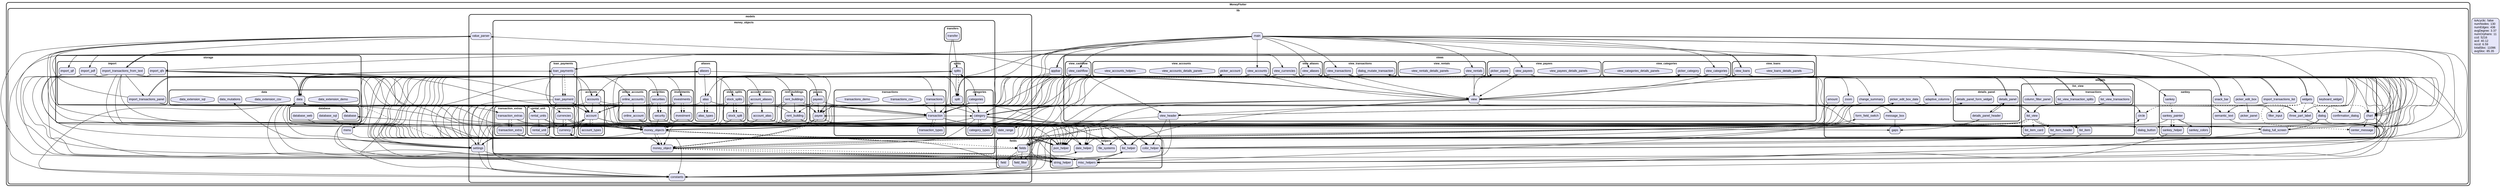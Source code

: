 digraph "" {
  graph [style=rounded fontname="Arial Black" fontsize=13 penwidth=2.6];
  node [shape=rect style="filled,rounded" fontname=Arial fontsize=15 fillcolor=Lavender penwidth=1.3];
  edge [penwidth=1.3];
  "/lib/menu.dart" [label="menu"];
  "/lib/models/date_range.dart" [label="date_range"];
  "/lib/models/money_objects/securities/securities.dart" [label="securities"];
  "/lib/models/money_objects/securities/security.dart" [label="security"];
  "/lib/models/money_objects/currencies/currencies.dart" [label="currencies"];
  "/lib/models/money_objects/currencies/currency.dart" [label="currency"];
  "/lib/models/money_objects/online_accounts/online_accounts.dart" [label="online_accounts"];
  "/lib/models/money_objects/online_accounts/online_account.dart" [label="online_account"];
  "/lib/models/money_objects/payees/payees.dart" [label="payees"];
  "/lib/models/money_objects/payees/payee.dart" [label="payee"];
  "/lib/models/money_objects/transaction_extras/transaction_extras.dart" [label="transaction_extras"];
  "/lib/models/money_objects/transaction_extras/transaction_extra.dart" [label="transaction_extra"];
  "/lib/models/money_objects/stock_splits/stock_split.dart" [label="stock_split"];
  "/lib/models/money_objects/stock_splits/stock_splits.dart" [label="stock_splits"];
  "/lib/models/money_objects/account_aliases/account_alias.dart" [label="account_alias"];
  "/lib/models/money_objects/account_aliases/account_aliases.dart" [label="account_aliases"];
  "/lib/models/money_objects/rent_buildings/rent_building.dart" [label="rent_building"];
  "/lib/models/money_objects/rent_buildings/rent_buildings.dart" [label="rent_buildings"];
  "/lib/models/money_objects/transfers/transfer.dart" [label="transfer"];
  "/lib/models/money_objects/loan_payments/loan_payment.dart" [label="loan_payment"];
  "/lib/models/money_objects/loan_payments/loan_payments.dart" [label="loan_payments"];
  "/lib/models/money_objects/money_objects.dart" [label="money_objects"];
  "/lib/models/money_objects/transactions/transactions.dart" [label="transactions"];
  "/lib/models/money_objects/transactions/transactions_csv.dart" [label="transactions_csv" shape=octagon];
  "/lib/models/money_objects/transactions/transactions_demo.dart" [label="transactions_demo" shape=octagon];
  "/lib/models/money_objects/transactions/transaction_types.dart" [label="transaction_types"];
  "/lib/models/money_objects/transactions/transaction.dart" [label="transaction"];
  "/lib/models/money_objects/accounts/accounts.dart" [label="accounts"];
  "/lib/models/money_objects/accounts/account.dart" [label="account"];
  "/lib/models/money_objects/accounts/account_types.dart" [label="account_types"];
  "/lib/models/money_objects/aliases/alias.dart" [label="alias"];
  "/lib/models/money_objects/aliases/alias_types.dart" [label="alias_types"];
  "/lib/models/money_objects/aliases/aliases.dart" [label="aliases"];
  "/lib/models/money_objects/categories/category.dart" [label="category"];
  "/lib/models/money_objects/categories/category_types.dart" [label="category_types"];
  "/lib/models/money_objects/categories/categories.dart" [label="categories"];
  "/lib/models/money_objects/money_object.dart" [label="money_object"];
  "/lib/models/money_objects/rental_unit/rental_units.dart" [label="rental_units"];
  "/lib/models/money_objects/rental_unit/rental_unit.dart" [label="rental_unit"];
  "/lib/models/money_objects/splits/split.dart" [label="split"];
  "/lib/models/money_objects/splits/splits.dart" [label="splits"];
  "/lib/models/money_objects/investments/investments.dart" [label="investments"];
  "/lib/models/money_objects/investments/investment.dart" [label="investment"];
  "/lib/models/fields/field_filter.dart" [label="field_filter"];
  "/lib/models/fields/fields.dart" [label="fields"];
  "/lib/models/fields/field.dart" [label="field"];
  "/lib/models/value_parser.dart" [label="value_parser"];
  "/lib/models/constants.dart" [label="constants"];
  "/lib/models/settings.dart" [label="settings"];
  "/lib/storage/database/database.dart" [label="database"];
  "/lib/storage/database/database_web.dart" [label="database_web"];
  "/lib/storage/database/database_sql.dart" [label="database_sql"];
  "/lib/storage/import/import_transactions_from_text.dart" [label="import_transactions_from_text"];
  "/lib/storage/import/import_pdf.dart" [label="import_pdf"];
  "/lib/storage/import/import_transactions_panel.dart" [label="import_transactions_panel"];
  "/lib/storage/import/import_qif.dart" [label="import_qif"];
  "/lib/storage/import/import_qfx.dart" [label="import_qfx"];
  "/lib/storage/data/data_extension_demo.dart" [label="data_extension_demo" shape=octagon];
  "/lib/storage/data/data.dart" [label="data"];
  "/lib/storage/data/data_extension_csv.dart" [label="data_extension_csv" shape=octagon];
  "/lib/storage/data/data_mutations.dart" [label="data_mutations"];
  "/lib/storage/data/data_extension_sql.dart" [label="data_extension_sql" shape=octagon];
  "/lib/main.dart" [label="main"];
  "/lib/views/view_loans/view_loans_details_panels.dart" [label="view_loans_details_panels" shape=octagon];
  "/lib/views/view_loans/view_loans.dart" [label="view_loans"];
  "/lib/views/view_accounts/picker_account.dart" [label="picker_account"];
  "/lib/views/view_accounts/view_accounts.dart" [label="view_accounts"];
  "/lib/views/view_accounts/view_accounts_details_panels.dart" [label="view_accounts_details_panels" shape=octagon];
  "/lib/views/view_accounts/view_accounts_helpers.dart" [label="view_accounts_helpers" shape=octagon];
  "/lib/views/view_aliases/view_aliases.dart" [label="view_aliases"];
  "/lib/views/view_transactions/dialog_mutate_transaction.dart" [label="dialog_mutate_transaction"];
  "/lib/views/view_transactions/view_transactions.dart" [label="view_transactions"];
  "/lib/views/view_payees/view_payees_details_panels.dart" [label="view_payees_details_panels" shape=octagon];
  "/lib/views/view_payees/view_payees.dart" [label="view_payees"];
  "/lib/views/view_payees/picker_payee.dart" [label="picker_payee"];
  "/lib/views/view_header.dart" [label="view_header"];
  "/lib/views/view.dart" [label="view"];
  "/lib/views/view_categories/view_categories.dart" [label="view_categories"];
  "/lib/views/view_categories/picker_category.dart" [label="picker_category"];
  "/lib/views/view_categories/view_categories_details_panels.dart" [label="view_categories_details_panels" shape=octagon];
  "/lib/views/view_currencies.dart" [label="view_currencies"];
  "/lib/views/view_cashflow/view_cashflow.dart" [label="view_cashflow"];
  "/lib/views/view_rentals/view_rentals.dart" [label="view_rentals"];
  "/lib/views/view_rentals/view_rentals_details_panels.dart" [label="view_rentals_details_panels" shape=octagon];
  "/lib/helpers/string_helper.dart" [label="string_helper"];
  "/lib/helpers/json_helper.dart" [label="json_helper"];
  "/lib/helpers/date_helper.dart" [label="date_helper"];
  "/lib/helpers/list_helper.dart" [label="list_helper"];
  "/lib/helpers/file_systems.dart" [label="file_systems"];
  "/lib/helpers/color_helper.dart" [label="color_helper"];
  "/lib/helpers/misc_helpers.dart" [label="misc_helpers"];
  "/lib/widgets/details_panel/details_panel.dart" [label="details_panel"];
  "/lib/widgets/details_panel/details_panel_header.dart" [label="details_panel_header"];
  "/lib/widgets/details_panel/details_panel_form_widget.dart" [label="details_panel_form_widget"];
  "/lib/widgets/zoom.dart" [label="zoom"];
  "/lib/widgets/adaptive_columns.dart" [label="adaptive_columns"];
  "/lib/widgets/widgets.dart" [label="widgets"];
  "/lib/widgets/sankey/sankey_painter.dart" [label="sankey_painter"];
  "/lib/widgets/sankey/sankey.dart" [label="sankey"];
  "/lib/widgets/sankey/sankey_helper.dart" [label="sankey_helper"];
  "/lib/widgets/sankey/sankey_colors.dart" [label="sankey_colors"];
  "/lib/widgets/picker_edit_box_date.dart" [label="picker_edit_box_date"];
  "/lib/widgets/center_message.dart" [label="center_message"];
  "/lib/widgets/snack_bar.dart" [label="snack_bar"];
  "/lib/widgets/dialog.dart" [label="dialog"];
  "/lib/widgets/gaps.dart" [label="gaps"];
  "/lib/widgets/message_box.dart" [label="message_box"];
  "/lib/widgets/import_transactions_list.dart" [label="import_transactions_list"];
  "/lib/widgets/semantic_text.dart" [label="semantic_text"];
  "/lib/widgets/amount.dart" [label="amount"];
  "/lib/widgets/dialog_button.dart" [label="dialog_button"];
  "/lib/widgets/picker_edit_box.dart" [label="picker_edit_box"];
  "/lib/widgets/chart.dart" [label="chart"];
  "/lib/widgets/circle.dart" [label="circle"];
  "/lib/widgets/keyboard_widget.dart" [label="keyboard_widget"];
  "/lib/widgets/filter_input.dart" [label="filter_input"];
  "/lib/widgets/three_part_label.dart" [label="three_part_label"];
  "/lib/widgets/form_field_switch.dart" [label="form_field_switch"];
  "/lib/widgets/picker_panel.dart" [label="picker_panel"];
  "/lib/widgets/list_view/list_view.dart" [label="list_view"];
  "/lib/widgets/list_view/list_item_header.dart" [label="list_item_header"];
  "/lib/widgets/list_view/column_filter_panel.dart" [label="column_filter_panel"];
  "/lib/widgets/list_view/list_item_card.dart" [label="list_item_card"];
  "/lib/widgets/list_view/list_item.dart" [label="list_item"];
  "/lib/widgets/list_view/transactions/list_view_transactions.dart" [label="list_view_transactions"];
  "/lib/widgets/list_view/transactions/list_view_transaction_splits.dart" [label="list_view_transaction_splits"];
  "/lib/widgets/dialog_full_screen.dart" [label="dialog_full_screen"];
  "/lib/widgets/confirmation_dialog.dart" [label="confirmation_dialog"];
  "/lib/widgets/change_summary.dart" [label="change_summary"];
  "/lib/appbar.dart" [label="appbar"];
  subgraph "cluster~" {
    label="MoneyFlutter";
    subgraph "cluster~/lib" {
      label="lib";
      "/lib/menu.dart";
      "/lib/main.dart";
      "/lib/appbar.dart";
      subgraph "cluster~/lib/models" {
        label="models";
        "/lib/models/date_range.dart";
        "/lib/models/value_parser.dart";
        "/lib/models/constants.dart";
        "/lib/models/settings.dart";
        subgraph "cluster~/lib/models/money_objects" {
          label="money_objects";
          "/lib/models/money_objects/money_objects.dart";
          "/lib/models/money_objects/money_object.dart";
          subgraph "cluster~/lib/models/money_objects/securities" {
            label="securities";
            "/lib/models/money_objects/securities/securities.dart";
            "/lib/models/money_objects/securities/security.dart";
          }
          subgraph "cluster~/lib/models/money_objects/currencies" {
            label="currencies";
            "/lib/models/money_objects/currencies/currencies.dart";
            "/lib/models/money_objects/currencies/currency.dart";
          }
          subgraph "cluster~/lib/models/money_objects/online_accounts" {
            label="online_accounts";
            "/lib/models/money_objects/online_accounts/online_accounts.dart";
            "/lib/models/money_objects/online_accounts/online_account.dart";
          }
          subgraph "cluster~/lib/models/money_objects/payees" {
            label="payees";
            "/lib/models/money_objects/payees/payees.dart";
            "/lib/models/money_objects/payees/payee.dart";
          }
          subgraph "cluster~/lib/models/money_objects/transaction_extras" {
            label="transaction_extras";
            "/lib/models/money_objects/transaction_extras/transaction_extras.dart";
            "/lib/models/money_objects/transaction_extras/transaction_extra.dart";
          }
          subgraph "cluster~/lib/models/money_objects/stock_splits" {
            label="stock_splits";
            "/lib/models/money_objects/stock_splits/stock_split.dart";
            "/lib/models/money_objects/stock_splits/stock_splits.dart";
          }
          subgraph "cluster~/lib/models/money_objects/account_aliases" {
            label="account_aliases";
            "/lib/models/money_objects/account_aliases/account_alias.dart";
            "/lib/models/money_objects/account_aliases/account_aliases.dart";
          }
          subgraph "cluster~/lib/models/money_objects/rent_buildings" {
            label="rent_buildings";
            "/lib/models/money_objects/rent_buildings/rent_building.dart";
            "/lib/models/money_objects/rent_buildings/rent_buildings.dart";
          }
          subgraph "cluster~/lib/models/money_objects/transfers" {
            label="transfers";
            "/lib/models/money_objects/transfers/transfer.dart";
          }
          subgraph "cluster~/lib/models/money_objects/loan_payments" {
            label="loan_payments";
            "/lib/models/money_objects/loan_payments/loan_payment.dart";
            "/lib/models/money_objects/loan_payments/loan_payments.dart";
          }
          subgraph "cluster~/lib/models/money_objects/transactions" {
            label="transactions";
            "/lib/models/money_objects/transactions/transactions.dart";
            "/lib/models/money_objects/transactions/transactions_csv.dart";
            "/lib/models/money_objects/transactions/transactions_demo.dart";
            "/lib/models/money_objects/transactions/transaction_types.dart";
            "/lib/models/money_objects/transactions/transaction.dart";
          }
          subgraph "cluster~/lib/models/money_objects/accounts" {
            label="accounts";
            "/lib/models/money_objects/accounts/accounts.dart";
            "/lib/models/money_objects/accounts/account.dart";
            "/lib/models/money_objects/accounts/account_types.dart";
          }
          subgraph "cluster~/lib/models/money_objects/aliases" {
            label="aliases";
            "/lib/models/money_objects/aliases/alias.dart";
            "/lib/models/money_objects/aliases/alias_types.dart";
            "/lib/models/money_objects/aliases/aliases.dart";
          }
          subgraph "cluster~/lib/models/money_objects/categories" {
            label="categories";
            "/lib/models/money_objects/categories/category.dart";
            "/lib/models/money_objects/categories/category_types.dart";
            "/lib/models/money_objects/categories/categories.dart";
          }
          subgraph "cluster~/lib/models/money_objects/rental_unit" {
            label="rental_unit";
            "/lib/models/money_objects/rental_unit/rental_units.dart";
            "/lib/models/money_objects/rental_unit/rental_unit.dart";
          }
          subgraph "cluster~/lib/models/money_objects/splits" {
            label="splits";
            "/lib/models/money_objects/splits/split.dart";
            "/lib/models/money_objects/splits/splits.dart";
          }
          subgraph "cluster~/lib/models/money_objects/investments" {
            label="investments";
            "/lib/models/money_objects/investments/investments.dart";
            "/lib/models/money_objects/investments/investment.dart";
          }
        }
        subgraph "cluster~/lib/models/fields" {
          label="fields";
          "/lib/models/fields/field_filter.dart";
          "/lib/models/fields/fields.dart";
          "/lib/models/fields/field.dart";
        }
      }
      subgraph "cluster~/lib/storage" {
        label="storage";
        subgraph "cluster~/lib/storage/database" {
          label="database";
          "/lib/storage/database/database.dart";
          "/lib/storage/database/database_web.dart";
          "/lib/storage/database/database_sql.dart";
        }
        subgraph "cluster~/lib/storage/import" {
          label="import";
          "/lib/storage/import/import_transactions_from_text.dart";
          "/lib/storage/import/import_pdf.dart";
          "/lib/storage/import/import_transactions_panel.dart";
          "/lib/storage/import/import_qif.dart";
          "/lib/storage/import/import_qfx.dart";
        }
        subgraph "cluster~/lib/storage/data" {
          label="data";
          "/lib/storage/data/data_extension_demo.dart";
          "/lib/storage/data/data.dart";
          "/lib/storage/data/data_extension_csv.dart";
          "/lib/storage/data/data_mutations.dart";
          "/lib/storage/data/data_extension_sql.dart";
        }
      }
      subgraph "cluster~/lib/views" {
        label="views";
        "/lib/views/view_header.dart";
        "/lib/views/view.dart";
        "/lib/views/view_currencies.dart";
        subgraph "cluster~/lib/views/view_loans" {
          label="view_loans";
          "/lib/views/view_loans/view_loans_details_panels.dart";
          "/lib/views/view_loans/view_loans.dart";
        }
        subgraph "cluster~/lib/views/view_accounts" {
          label="view_accounts";
          "/lib/views/view_accounts/picker_account.dart";
          "/lib/views/view_accounts/view_accounts.dart";
          "/lib/views/view_accounts/view_accounts_details_panels.dart";
          "/lib/views/view_accounts/view_accounts_helpers.dart";
        }
        subgraph "cluster~/lib/views/view_aliases" {
          label="view_aliases";
          "/lib/views/view_aliases/view_aliases.dart";
        }
        subgraph "cluster~/lib/views/view_transactions" {
          label="view_transactions";
          "/lib/views/view_transactions/dialog_mutate_transaction.dart";
          "/lib/views/view_transactions/view_transactions.dart";
        }
        subgraph "cluster~/lib/views/view_payees" {
          label="view_payees";
          "/lib/views/view_payees/view_payees_details_panels.dart";
          "/lib/views/view_payees/view_payees.dart";
          "/lib/views/view_payees/picker_payee.dart";
        }
        subgraph "cluster~/lib/views/view_categories" {
          label="view_categories";
          "/lib/views/view_categories/view_categories.dart";
          "/lib/views/view_categories/picker_category.dart";
          "/lib/views/view_categories/view_categories_details_panels.dart";
        }
        subgraph "cluster~/lib/views/view_cashflow" {
          label="view_cashflow";
          "/lib/views/view_cashflow/view_cashflow.dart";
        }
        subgraph "cluster~/lib/views/view_rentals" {
          label="view_rentals";
          "/lib/views/view_rentals/view_rentals.dart";
          "/lib/views/view_rentals/view_rentals_details_panels.dart";
        }
      }
      subgraph "cluster~/lib/helpers" {
        label="helpers";
        "/lib/helpers/string_helper.dart";
        "/lib/helpers/json_helper.dart";
        "/lib/helpers/date_helper.dart";
        "/lib/helpers/list_helper.dart";
        "/lib/helpers/file_systems.dart";
        "/lib/helpers/color_helper.dart";
        "/lib/helpers/misc_helpers.dart";
      }
      subgraph "cluster~/lib/widgets" {
        label="widgets";
        "/lib/widgets/zoom.dart";
        "/lib/widgets/adaptive_columns.dart";
        "/lib/widgets/widgets.dart";
        "/lib/widgets/picker_edit_box_date.dart";
        "/lib/widgets/center_message.dart";
        "/lib/widgets/snack_bar.dart";
        "/lib/widgets/dialog.dart";
        "/lib/widgets/gaps.dart";
        "/lib/widgets/message_box.dart";
        "/lib/widgets/import_transactions_list.dart";
        "/lib/widgets/semantic_text.dart";
        "/lib/widgets/amount.dart";
        "/lib/widgets/dialog_button.dart";
        "/lib/widgets/picker_edit_box.dart";
        "/lib/widgets/chart.dart";
        "/lib/widgets/circle.dart";
        "/lib/widgets/keyboard_widget.dart";
        "/lib/widgets/filter_input.dart";
        "/lib/widgets/three_part_label.dart";
        "/lib/widgets/form_field_switch.dart";
        "/lib/widgets/picker_panel.dart";
        "/lib/widgets/dialog_full_screen.dart";
        "/lib/widgets/confirmation_dialog.dart";
        "/lib/widgets/change_summary.dart";
        subgraph "cluster~/lib/widgets/details_panel" {
          label="details_panel";
          "/lib/widgets/details_panel/details_panel.dart";
          "/lib/widgets/details_panel/details_panel_header.dart";
          "/lib/widgets/details_panel/details_panel_form_widget.dart";
        }
        subgraph "cluster~/lib/widgets/sankey" {
          label="sankey";
          "/lib/widgets/sankey/sankey_painter.dart";
          "/lib/widgets/sankey/sankey.dart";
          "/lib/widgets/sankey/sankey_helper.dart";
          "/lib/widgets/sankey/sankey_colors.dart";
        }
        subgraph "cluster~/lib/widgets/list_view" {
          label="list_view";
          "/lib/widgets/list_view/list_view.dart";
          "/lib/widgets/list_view/list_item_header.dart";
          "/lib/widgets/list_view/column_filter_panel.dart";
          "/lib/widgets/list_view/list_item_card.dart";
          "/lib/widgets/list_view/list_item.dart";
          subgraph "cluster~/lib/widgets/list_view/transactions" {
            label="transactions";
            "/lib/widgets/list_view/transactions/list_view_transactions.dart";
            "/lib/widgets/list_view/transactions/list_view_transaction_splits.dart";
          }
        }
      }
    }
  }
  "/lib/menu.dart" -> "/lib/models/settings.dart";
  "/lib/models/money_objects/securities/securities.dart" -> "/lib/helpers/json_helper.dart";
  "/lib/models/money_objects/securities/securities.dart" -> "/lib/models/money_objects/money_objects.dart";
  "/lib/models/money_objects/securities/securities.dart" -> "/lib/models/money_objects/securities/security.dart";
  "/lib/models/money_objects/securities/securities.dart" -> "/lib/models/money_objects/securities/security.dart" [style=dashed];
  "/lib/models/money_objects/securities/security.dart" -> "/lib/helpers/json_helper.dart";
  "/lib/models/money_objects/securities/security.dart" -> "/lib/models/money_objects/money_objects.dart";
  "/lib/models/money_objects/currencies/currencies.dart" -> "/lib/helpers/json_helper.dart";
  "/lib/models/money_objects/currencies/currencies.dart" -> "/lib/models/money_objects/currencies/currency.dart";
  "/lib/models/money_objects/currencies/currencies.dart" -> "/lib/models/money_objects/money_objects.dart";
  "/lib/models/money_objects/currencies/currencies.dart" -> "/lib/models/money_objects/currencies/currency.dart" [style=dashed];
  "/lib/models/money_objects/currencies/currency.dart" -> "/lib/helpers/string_helper.dart";
  "/lib/models/money_objects/currencies/currency.dart" -> "/lib/models/constants.dart";
  "/lib/models/money_objects/currencies/currency.dart" -> "/lib/storage/data/data.dart";
  "/lib/models/money_objects/currencies/currency.dart" -> "/lib/models/money_objects/money_objects.dart";
  "/lib/models/money_objects/online_accounts/online_accounts.dart" -> "/lib/helpers/json_helper.dart";
  "/lib/models/money_objects/online_accounts/online_accounts.dart" -> "/lib/models/money_objects/money_objects.dart";
  "/lib/models/money_objects/online_accounts/online_accounts.dart" -> "/lib/models/money_objects/online_accounts/online_account.dart";
  "/lib/models/money_objects/online_accounts/online_account.dart" -> "/lib/helpers/json_helper.dart";
  "/lib/models/money_objects/online_accounts/online_account.dart" -> "/lib/models/money_objects/money_objects.dart";
  "/lib/models/money_objects/payees/payees.dart" -> "/lib/helpers/list_helper.dart";
  "/lib/models/money_objects/payees/payees.dart" -> "/lib/storage/data/data.dart";
  "/lib/models/money_objects/payees/payees.dart" -> "/lib/models/money_objects/money_objects.dart";
  "/lib/models/money_objects/payees/payees.dart" -> "/lib/models/money_objects/payees/payee.dart";
  "/lib/models/money_objects/payees/payees.dart" -> "/lib/models/money_objects/transactions/transaction.dart";
  "/lib/models/money_objects/payees/payee.dart" -> "/lib/helpers/string_helper.dart";
  "/lib/models/money_objects/payees/payee.dart" -> "/lib/models/money_objects/currencies/currency.dart";
  "/lib/models/money_objects/payees/payee.dart" -> "/lib/models/money_objects/money_object.dart";
  "/lib/models/money_objects/payees/payee.dart" -> "/lib/widgets/list_view/list_item_card.dart";
  "/lib/models/money_objects/payees/payee.dart" -> "/lib/models/money_objects/money_object.dart" [style=dashed];
  "/lib/models/money_objects/transaction_extras/transaction_extras.dart" -> "/lib/helpers/json_helper.dart";
  "/lib/models/money_objects/transaction_extras/transaction_extras.dart" -> "/lib/models/money_objects/money_objects.dart";
  "/lib/models/money_objects/transaction_extras/transaction_extras.dart" -> "/lib/models/money_objects/transaction_extras/transaction_extra.dart";
  "/lib/models/money_objects/transaction_extras/transaction_extras.dart" -> "/lib/models/money_objects/transaction_extras/transaction_extra.dart" [style=dashed];
  "/lib/models/money_objects/transaction_extras/transaction_extra.dart" -> "/lib/models/money_objects/money_object.dart";
  "/lib/models/money_objects/stock_splits/stock_split.dart" -> "/lib/helpers/json_helper.dart";
  "/lib/models/money_objects/stock_splits/stock_split.dart" -> "/lib/models/money_objects/money_objects.dart";
  "/lib/models/money_objects/stock_splits/stock_splits.dart" -> "/lib/helpers/json_helper.dart";
  "/lib/models/money_objects/stock_splits/stock_splits.dart" -> "/lib/models/money_objects/stock_splits/stock_split.dart";
  "/lib/models/money_objects/stock_splits/stock_splits.dart" -> "/lib/models/money_objects/money_objects.dart";
  "/lib/models/money_objects/stock_splits/stock_splits.dart" -> "/lib/models/money_objects/stock_splits/stock_split.dart" [style=dashed];
  "/lib/models/money_objects/account_aliases/account_alias.dart" -> "/lib/helpers/json_helper.dart";
  "/lib/models/money_objects/account_aliases/account_alias.dart" -> "/lib/models/money_objects/money_objects.dart";
  "/lib/models/money_objects/account_aliases/account_aliases.dart" -> "/lib/helpers/json_helper.dart";
  "/lib/models/money_objects/account_aliases/account_aliases.dart" -> "/lib/models/money_objects/account_aliases/account_alias.dart";
  "/lib/models/money_objects/account_aliases/account_aliases.dart" -> "/lib/models/money_objects/money_objects.dart";
  "/lib/models/money_objects/rent_buildings/rent_building.dart" -> "/lib/helpers/date_helper.dart";
  "/lib/models/money_objects/rent_buildings/rent_building.dart" -> "/lib/storage/data/data.dart";
  "/lib/models/money_objects/rent_buildings/rent_building.dart" -> "/lib/models/money_objects/currencies/currency.dart";
  "/lib/models/money_objects/rent_buildings/rent_building.dart" -> "/lib/models/money_objects/rental_unit/rental_unit.dart";
  "/lib/models/money_objects/rent_buildings/rent_building.dart" -> "/lib/models/date_range.dart";
  "/lib/models/money_objects/rent_buildings/rent_building.dart" -> "/lib/models/money_objects/money_object.dart";
  "/lib/models/money_objects/rent_buildings/rent_building.dart" -> "/lib/widgets/list_view/list_item_card.dart";
  "/lib/models/money_objects/rent_buildings/rent_buildings.dart" -> "/lib/storage/data/data.dart";
  "/lib/models/money_objects/rent_buildings/rent_buildings.dart" -> "/lib/models/money_objects/money_objects.dart";
  "/lib/models/money_objects/rent_buildings/rent_buildings.dart" -> "/lib/models/money_objects/rent_buildings/rent_building.dart";
  "/lib/models/money_objects/rent_buildings/rent_buildings.dart" -> "/lib/models/money_objects/rental_unit/rental_unit.dart";
  "/lib/models/money_objects/rent_buildings/rent_buildings.dart" -> "/lib/models/money_objects/transactions/transaction.dart";
  "/lib/models/money_objects/transfers/transfer.dart" -> "/lib/models/money_objects/splits/splits.dart";
  "/lib/models/money_objects/transfers/transfer.dart" -> "/lib/models/money_objects/transactions/transaction.dart";
  "/lib/models/money_objects/loan_payments/loan_payment.dart" -> "/lib/helpers/date_helper.dart";
  "/lib/models/money_objects/loan_payments/loan_payment.dart" -> "/lib/storage/data/data.dart";
  "/lib/models/money_objects/loan_payments/loan_payment.dart" -> "/lib/models/money_objects/accounts/account.dart";
  "/lib/models/money_objects/loan_payments/loan_payment.dart" -> "/lib/models/money_objects/currencies/currency.dart";
  "/lib/models/money_objects/loan_payments/loan_payment.dart" -> "/lib/models/money_objects/money_objects.dart";
  "/lib/models/money_objects/loan_payments/loan_payment.dart" -> "/lib/widgets/list_view/list_item_card.dart";
  "/lib/models/money_objects/loan_payments/loan_payments.dart" -> "/lib/storage/data/data.dart";
  "/lib/models/money_objects/loan_payments/loan_payments.dart" -> "/lib/models/money_objects/accounts/account.dart";
  "/lib/models/money_objects/loan_payments/loan_payments.dart" -> "/lib/models/money_objects/loan_payments/loan_payment.dart";
  "/lib/models/money_objects/loan_payments/loan_payments.dart" -> "/lib/models/money_objects/money_objects.dart";
  "/lib/models/money_objects/loan_payments/loan_payments.dart" -> "/lib/models/money_objects/loan_payments/loan_payment.dart" [style=dashed];
  "/lib/models/money_objects/money_objects.dart" -> "/lib/helpers/list_helper.dart";
  "/lib/models/money_objects/money_objects.dart" -> "/lib/models/settings.dart";
  "/lib/models/money_objects/money_objects.dart" -> "/lib/storage/data/data.dart";
  "/lib/models/money_objects/money_objects.dart" -> "/lib/storage/database/database.dart";
  "/lib/models/money_objects/money_objects.dart" -> "/lib/models/money_objects/money_object.dart";
  "/lib/models/money_objects/money_objects.dart" -> "/lib/models/money_objects/money_object.dart" [style=dashed];
  "/lib/models/money_objects/money_objects.dart" -> "/lib/models/fields/fields.dart" [style=dashed];
  "/lib/models/money_objects/transactions/transactions.dart" -> "/lib/storage/data/data.dart";
  "/lib/models/money_objects/transactions/transactions.dart" -> "/lib/models/money_objects/accounts/account.dart";
  "/lib/models/money_objects/transactions/transactions.dart" -> "/lib/models/money_objects/money_objects.dart";
  "/lib/models/money_objects/transactions/transactions.dart" -> "/lib/models/money_objects/transactions/transaction.dart";
  "/lib/models/money_objects/transactions/transaction.dart" -> "/lib/helpers/date_helper.dart";
  "/lib/models/money_objects/transactions/transaction.dart" -> "/lib/helpers/list_helper.dart";
  "/lib/models/money_objects/transactions/transaction.dart" -> "/lib/models/constants.dart";
  "/lib/models/money_objects/transactions/transaction.dart" -> "/lib/models/money_objects/categories/category.dart";
  "/lib/models/money_objects/transactions/transaction.dart" -> "/lib/storage/data/data.dart";
  "/lib/models/money_objects/transactions/transaction.dart" -> "/lib/models/money_objects/accounts/account.dart";
  "/lib/models/money_objects/transactions/transaction.dart" -> "/lib/models/money_objects/currencies/currency.dart";
  "/lib/models/money_objects/transactions/transaction.dart" -> "/lib/models/money_objects/payees/payee.dart";
  "/lib/models/money_objects/transactions/transaction.dart" -> "/lib/models/money_objects/transactions/transaction_types.dart";
  "/lib/models/money_objects/transactions/transaction.dart" -> "/lib/views/view_categories/picker_category.dart";
  "/lib/models/money_objects/transactions/transaction.dart" -> "/lib/views/view_payees/picker_payee.dart";
  "/lib/models/money_objects/transactions/transaction.dart" -> "/lib/widgets/list_view/list_item_card.dart";
  "/lib/models/money_objects/transactions/transaction.dart" -> "/lib/widgets/picker_edit_box_date.dart";
  "/lib/models/money_objects/transactions/transaction.dart" -> "/lib/models/money_objects/transactions/transaction_types.dart" [style=dashed];
  "/lib/models/money_objects/accounts/accounts.dart" -> "/lib/models/settings.dart";
  "/lib/models/money_objects/accounts/accounts.dart" -> "/lib/storage/data/data.dart";
  "/lib/models/money_objects/accounts/accounts.dart" -> "/lib/models/money_objects/accounts/account.dart";
  "/lib/models/money_objects/accounts/accounts.dart" -> "/lib/models/money_objects/money_objects.dart";
  "/lib/models/money_objects/accounts/accounts.dart" -> "/lib/models/money_objects/transactions/transaction.dart";
  "/lib/models/money_objects/accounts/account.dart" -> "/lib/helpers/date_helper.dart";
  "/lib/models/money_objects/accounts/account.dart" -> "/lib/helpers/list_helper.dart";
  "/lib/models/money_objects/accounts/account.dart" -> "/lib/models/constants.dart";
  "/lib/models/money_objects/accounts/account.dart" -> "/lib/storage/data/data.dart";
  "/lib/models/money_objects/accounts/account.dart" -> "/lib/models/money_objects/accounts/account_types.dart";
  "/lib/models/money_objects/accounts/account.dart" -> "/lib/models/money_objects/currencies/currency.dart";
  "/lib/models/money_objects/accounts/account.dart" -> "/lib/models/money_objects/money_object.dart";
  "/lib/models/money_objects/accounts/account.dart" -> "/lib/widgets/list_view/list_item_card.dart";
  "/lib/models/money_objects/accounts/account.dart" -> "/lib/models/money_objects/accounts/account_types.dart" [style=dashed];
  "/lib/models/money_objects/aliases/alias.dart" -> "/lib/helpers/json_helper.dart";
  "/lib/models/money_objects/aliases/alias.dart" -> "/lib/helpers/string_helper.dart";
  "/lib/models/money_objects/aliases/alias.dart" -> "/lib/models/money_objects/aliases/alias_types.dart";
  "/lib/models/money_objects/aliases/alias.dart" -> "/lib/models/money_objects/payees/payee.dart";
  "/lib/models/money_objects/aliases/alias.dart" -> "/lib/widgets/list_view/list_item_card.dart";
  "/lib/models/money_objects/aliases/alias.dart" -> "/lib/models/money_objects/aliases/alias_types.dart" [style=dashed];
  "/lib/models/money_objects/aliases/aliases.dart" -> "/lib/storage/data/data.dart";
  "/lib/models/money_objects/aliases/aliases.dart" -> "/lib/models/money_objects/aliases/alias.dart";
  "/lib/models/money_objects/aliases/aliases.dart" -> "/lib/models/money_objects/money_objects.dart";
  "/lib/models/money_objects/aliases/aliases.dart" -> "/lib/models/money_objects/payees/payee.dart";
  "/lib/models/money_objects/categories/category.dart" -> "/lib/helpers/color_helper.dart";
  "/lib/models/money_objects/categories/category.dart" -> "/lib/helpers/list_helper.dart";
  "/lib/models/money_objects/categories/category.dart" -> "/lib/storage/data/data.dart";
  "/lib/models/money_objects/categories/category.dart" -> "/lib/models/money_objects/categories/category_types.dart";
  "/lib/models/money_objects/categories/category.dart" -> "/lib/models/money_objects/currencies/currency.dart";
  "/lib/models/money_objects/categories/category.dart" -> "/lib/models/money_objects/money_object.dart";
  "/lib/models/money_objects/categories/category.dart" -> "/lib/widgets/circle.dart";
  "/lib/models/money_objects/categories/category.dart" -> "/lib/widgets/list_view/list_item_card.dart";
  "/lib/models/money_objects/categories/category.dart" -> "/lib/models/money_objects/categories/category_types.dart" [style=dashed];
  "/lib/models/money_objects/categories/categories.dart" -> "/lib/helpers/list_helper.dart";
  "/lib/models/money_objects/categories/categories.dart" -> "/lib/storage/data/data.dart";
  "/lib/models/money_objects/categories/categories.dart" -> "/lib/models/money_objects/categories/category.dart";
  "/lib/models/money_objects/categories/categories.dart" -> "/lib/models/money_objects/money_objects.dart";
  "/lib/models/money_objects/categories/categories.dart" -> "/lib/models/money_objects/transactions/transaction.dart";
  "/lib/models/money_objects/money_object.dart" -> "/lib/helpers/json_helper.dart";
  "/lib/models/money_objects/money_object.dart" -> "/lib/models/fields/fields.dart";
  "/lib/models/money_objects/money_object.dart" -> "/lib/helpers/misc_helpers.dart" [style=dashed];
  "/lib/models/money_objects/money_object.dart" -> "/lib/models/fields/field.dart" [style=dashed];
  "/lib/models/money_objects/rental_unit/rental_units.dart" -> "/lib/helpers/json_helper.dart";
  "/lib/models/money_objects/rental_unit/rental_units.dart" -> "/lib/models/money_objects/money_objects.dart";
  "/lib/models/money_objects/rental_unit/rental_units.dart" -> "/lib/models/money_objects/rental_unit/rental_unit.dart";
  "/lib/models/money_objects/rental_unit/rental_unit.dart" -> "/lib/helpers/json_helper.dart";
  "/lib/models/money_objects/rental_unit/rental_unit.dart" -> "/lib/models/money_objects/money_object.dart";
  "/lib/models/money_objects/splits/split.dart" -> "/lib/storage/data/data.dart";
  "/lib/models/money_objects/splits/split.dart" -> "/lib/models/money_objects/categories/category.dart";
  "/lib/models/money_objects/splits/split.dart" -> "/lib/models/money_objects/payees/payee.dart";
  "/lib/models/money_objects/splits/splits.dart" -> "/lib/helpers/json_helper.dart";
  "/lib/models/money_objects/splits/splits.dart" -> "/lib/models/money_objects/money_objects.dart";
  "/lib/models/money_objects/splits/splits.dart" -> "/lib/models/money_objects/splits/split.dart";
  "/lib/models/money_objects/splits/splits.dart" -> "/lib/models/money_objects/splits/split.dart" [style=dashed];
  "/lib/models/money_objects/investments/investments.dart" -> "/lib/helpers/json_helper.dart";
  "/lib/models/money_objects/investments/investments.dart" -> "/lib/models/money_objects/investments/investment.dart";
  "/lib/models/money_objects/investments/investments.dart" -> "/lib/models/money_objects/money_objects.dart";
  "/lib/models/money_objects/investments/investments.dart" -> "/lib/models/money_objects/investments/investment.dart" [style=dashed];
  "/lib/models/money_objects/investments/investment.dart" -> "/lib/helpers/json_helper.dart";
  "/lib/models/money_objects/investments/investment.dart" -> "/lib/models/money_objects/money_objects.dart";
  "/lib/models/fields/fields.dart" -> "/lib/helpers/color_helper.dart";
  "/lib/models/fields/fields.dart" -> "/lib/models/fields/field.dart";
  "/lib/models/fields/fields.dart" -> "/lib/models/fields/field_filter.dart";
  "/lib/models/fields/fields.dart" -> "/lib/widgets/circle.dart";
  "/lib/models/fields/fields.dart" -> "/lib/widgets/details_panel/details_panel_form_widget.dart";
  "/lib/models/fields/fields.dart" -> "/lib/widgets/form_field_switch.dart";
  "/lib/models/fields/fields.dart" -> "/lib/models/fields/field.dart" [style=dashed];
  "/lib/models/fields/field.dart" -> "/lib/helpers/date_helper.dart";
  "/lib/models/fields/field.dart" -> "/lib/helpers/list_helper.dart";
  "/lib/models/fields/field.dart" -> "/lib/helpers/string_helper.dart";
  "/lib/models/fields/field.dart" -> "/lib/models/constants.dart";
  "/lib/models/fields/field.dart" -> "/lib/storage/data/data.dart";
  "/lib/models/fields/field.dart" -> "/lib/models/money_objects/currencies/currency.dart";
  "/lib/models/value_parser.dart" -> "/lib/helpers/date_helper.dart";
  "/lib/models/value_parser.dart" -> "/lib/helpers/misc_helpers.dart";
  "/lib/models/value_parser.dart" -> "/lib/helpers/string_helper.dart";
  "/lib/models/value_parser.dart" -> "/lib/widgets/semantic_text.dart";
  "/lib/models/settings.dart" -> "/lib/helpers/json_helper.dart";
  "/lib/models/settings.dart" -> "/lib/models/money_objects/accounts/account.dart";
  "/lib/models/settings.dart" -> "/lib/storage/data/data_mutations.dart";
  "/lib/models/settings.dart" -> "/lib/helpers/misc_helpers.dart";
  "/lib/models/settings.dart" -> "/lib/models/constants.dart";
  "/lib/storage/database/database_web.dart" -> "/lib/helpers/json_helper.dart";
  "/lib/storage/database/database_sql.dart" -> "/lib/helpers/json_helper.dart";
  "/lib/storage/import/import_transactions_from_text.dart" -> "/lib/helpers/date_helper.dart";
  "/lib/storage/import/import_transactions_from_text.dart" -> "/lib/models/money_objects/accounts/account.dart";
  "/lib/storage/import/import_transactions_from_text.dart" -> "/lib/models/money_objects/payees/payee.dart";
  "/lib/storage/import/import_transactions_from_text.dart" -> "/lib/models/money_objects/transactions/transaction.dart";
  "/lib/storage/import/import_transactions_from_text.dart" -> "/lib/models/settings.dart";
  "/lib/storage/import/import_transactions_from_text.dart" -> "/lib/models/value_parser.dart";
  "/lib/storage/import/import_transactions_from_text.dart" -> "/lib/storage/data/data.dart";
  "/lib/storage/import/import_transactions_from_text.dart" -> "/lib/storage/import/import_transactions_panel.dart";
  "/lib/storage/import/import_transactions_from_text.dart" -> "/lib/widgets/dialog_button.dart";
  "/lib/storage/import/import_transactions_from_text.dart" -> "/lib/widgets/dialog_full_screen.dart";
  "/lib/storage/import/import_transactions_from_text.dart" -> "/lib/widgets/message_box.dart";
  "/lib/storage/import/import_pdf.dart" -> "/lib/helpers/misc_helpers.dart";
  "/lib/storage/import/import_pdf.dart" -> "/lib/storage/data/data.dart";
  "/lib/storage/import/import_transactions_panel.dart" -> "/lib/models/money_objects/accounts/account.dart";
  "/lib/storage/import/import_transactions_panel.dart" -> "/lib/models/value_parser.dart";
  "/lib/storage/import/import_transactions_panel.dart" -> "/lib/views/view_accounts/picker_account.dart";
  "/lib/storage/import/import_transactions_panel.dart" -> "/lib/widgets/gaps.dart";
  "/lib/storage/import/import_transactions_panel.dart" -> "/lib/widgets/import_transactions_list.dart";
  "/lib/storage/import/import_qif.dart" -> "/lib/helpers/json_helper.dart";
  "/lib/storage/import/import_qif.dart" -> "/lib/helpers/misc_helpers.dart";
  "/lib/storage/import/import_qif.dart" -> "/lib/helpers/string_helper.dart";
  "/lib/storage/import/import_qfx.dart" -> "/lib/helpers/string_helper.dart";
  "/lib/storage/import/import_qfx.dart" -> "/lib/models/money_objects/accounts/account.dart";
  "/lib/storage/import/import_qfx.dart" -> "/lib/storage/data/data.dart";
  "/lib/storage/import/import_qfx.dart" -> "/lib/models/money_objects/payees/payee.dart";
  "/lib/storage/import/import_qfx.dart" -> "/lib/models/money_objects/transactions/transaction.dart";
  "/lib/storage/import/import_qfx.dart" -> "/lib/widgets/snack_bar.dart";
  "/lib/storage/data/data.dart" -> "/lib/helpers/string_helper.dart";
  "/lib/storage/data/data.dart" -> "/lib/storage/database/database.dart";
  "/lib/storage/data/data.dart" -> "/lib/models/money_objects/account_aliases/account_aliases.dart";
  "/lib/storage/data/data.dart" -> "/lib/models/money_objects/aliases/aliases.dart";
  "/lib/storage/data/data.dart" -> "/lib/helpers/file_systems.dart";
  "/lib/storage/data/data.dart" -> "/lib/models/money_objects/currencies/currencies.dart";
  "/lib/storage/data/data.dart" -> "/lib/models/money_objects/investments/investments.dart";
  "/lib/storage/data/data.dart" -> "/lib/models/money_objects/loan_payments/loan_payments.dart";
  "/lib/storage/data/data.dart" -> "/lib/models/money_objects/money_objects.dart";
  "/lib/storage/data/data.dart" -> "/lib/models/money_objects/online_accounts/online_accounts.dart";
  "/lib/storage/data/data.dart" -> "/lib/models/money_objects/rental_unit/rental_units.dart";
  "/lib/storage/data/data.dart" -> "/lib/models/money_objects/rent_buildings/rent_buildings.dart";
  "/lib/storage/data/data.dart" -> "/lib/models/money_objects/accounts/accounts.dart";
  "/lib/storage/data/data.dart" -> "/lib/models/money_objects/categories/categories.dart";
  "/lib/storage/data/data.dart" -> "/lib/models/money_objects/payees/payees.dart";
  "/lib/storage/data/data.dart" -> "/lib/models/money_objects/securities/securities.dart";
  "/lib/storage/data/data.dart" -> "/lib/models/money_objects/stock_splits/stock_splits.dart";
  "/lib/storage/data/data.dart" -> "/lib/models/money_objects/transaction_extras/transaction_extras.dart";
  "/lib/storage/data/data.dart" -> "/lib/models/money_objects/transactions/transactions.dart";
  "/lib/storage/data/data.dart" -> "/lib/models/constants.dart";
  "/lib/storage/data/data.dart" -> "/lib/models/money_objects/splits/splits.dart";
  "/lib/storage/data/data.dart" -> "/lib/models/settings.dart";
  "/lib/storage/data/data.dart" -> "/lib/helpers/json_helper.dart" [style=dashed];
  "/lib/main.dart" -> "/lib/helpers/color_helper.dart";
  "/lib/main.dart" -> "/lib/helpers/date_helper.dart";
  "/lib/main.dart" -> "/lib/helpers/file_systems.dart";
  "/lib/main.dart" -> "/lib/storage/import/import_pdf.dart";
  "/lib/main.dart" -> "/lib/storage/import/import_qfx.dart";
  "/lib/main.dart" -> "/lib/storage/import/import_qif.dart";
  "/lib/main.dart" -> "/lib/models/settings.dart";
  "/lib/main.dart" -> "/lib/storage/import/import_transactions_from_text.dart";
  "/lib/main.dart" -> "/lib/views/view_aliases/view_aliases.dart";
  "/lib/main.dart" -> "/lib/views/view_cashflow/view_cashflow.dart";
  "/lib/main.dart" -> "/lib/views/view_loans/view_loans.dart";
  "/lib/main.dart" -> "/lib/views/view_rentals/view_rentals.dart";
  "/lib/main.dart" -> "/lib/widgets/keyboard_widget.dart";
  "/lib/main.dart" -> "/lib/appbar.dart";
  "/lib/main.dart" -> "/lib/models/constants.dart";
  "/lib/main.dart" -> "/lib/helpers/misc_helpers.dart";
  "/lib/main.dart" -> "/lib/menu.dart";
  "/lib/main.dart" -> "/lib/storage/data/data.dart";
  "/lib/main.dart" -> "/lib/views/view_accounts/view_accounts.dart";
  "/lib/main.dart" -> "/lib/views/view_categories/view_categories.dart";
  "/lib/main.dart" -> "/lib/views/view_payees/view_payees.dart";
  "/lib/main.dart" -> "/lib/views/view_transactions/view_transactions.dart";
  "/lib/main.dart" -> "/lib/widgets/snack_bar.dart";
  "/lib/views/view_loans/view_loans.dart" -> "/lib/helpers/list_helper.dart";
  "/lib/views/view_loans/view_loans.dart" -> "/lib/storage/data/data.dart";
  "/lib/views/view_loans/view_loans.dart" -> "/lib/models/money_objects/loan_payments/loan_payments.dart";
  "/lib/views/view_loans/view_loans.dart" -> "/lib/models/money_objects/money_object.dart";
  "/lib/views/view_loans/view_loans.dart" -> "/lib/models/money_objects/transactions/transaction.dart";
  "/lib/views/view_loans/view_loans.dart" -> "/lib/widgets/center_message.dart";
  "/lib/views/view_loans/view_loans.dart" -> "/lib/widgets/chart.dart";
  "/lib/views/view_loans/view_loans.dart" -> "/lib/views/view.dart";
  "/lib/views/view_loans/view_loans.dart" -> "/lib/widgets/list_view/transactions/list_view_transactions.dart";
  "/lib/views/view_accounts/picker_account.dart" -> "/lib/models/money_objects/accounts/account.dart";
  "/lib/views/view_accounts/picker_account.dart" -> "/lib/storage/data/data.dart";
  "/lib/views/view_accounts/view_accounts.dart" -> "/lib/helpers/list_helper.dart";
  "/lib/views/view_accounts/view_accounts.dart" -> "/lib/models/constants.dart";
  "/lib/views/view_accounts/view_accounts.dart" -> "/lib/models/money_objects/accounts/accounts.dart";
  "/lib/views/view_accounts/view_accounts.dart" -> "/lib/storage/data/data.dart";
  "/lib/views/view_accounts/view_accounts.dart" -> "/lib/models/money_objects/accounts/account.dart";
  "/lib/views/view_accounts/view_accounts.dart" -> "/lib/models/money_objects/currencies/currency.dart";
  "/lib/views/view_accounts/view_accounts.dart" -> "/lib/models/money_objects/money_object.dart";
  "/lib/views/view_accounts/view_accounts.dart" -> "/lib/models/settings.dart";
  "/lib/views/view_accounts/view_accounts.dart" -> "/lib/models/money_objects/transactions/transaction.dart";
  "/lib/views/view_accounts/view_accounts.dart" -> "/lib/widgets/center_message.dart";
  "/lib/views/view_accounts/view_accounts.dart" -> "/lib/widgets/details_panel/details_panel.dart";
  "/lib/views/view_accounts/view_accounts.dart" -> "/lib/widgets/three_part_label.dart";
  "/lib/views/view_accounts/view_accounts.dart" -> "/lib/widgets/list_view/transactions/list_view_transactions.dart";
  "/lib/views/view_accounts/view_accounts.dart" -> "/lib/widgets/chart.dart";
  "/lib/views/view_accounts/view_accounts.dart" -> "/lib/views/view.dart";
  "/lib/views/view_aliases/view_aliases.dart" -> "/lib/helpers/list_helper.dart";
  "/lib/views/view_aliases/view_aliases.dart" -> "/lib/models/money_objects/money_object.dart";
  "/lib/views/view_aliases/view_aliases.dart" -> "/lib/storage/data/data.dart";
  "/lib/views/view_aliases/view_aliases.dart" -> "/lib/models/money_objects/aliases/alias.dart";
  "/lib/views/view_aliases/view_aliases.dart" -> "/lib/models/money_objects/transactions/transaction.dart";
  "/lib/views/view_aliases/view_aliases.dart" -> "/lib/views/view.dart";
  "/lib/views/view_aliases/view_aliases.dart" -> "/lib/widgets/center_message.dart";
  "/lib/views/view_aliases/view_aliases.dart" -> "/lib/widgets/list_view/transactions/list_view_transactions.dart";
  "/lib/views/view_transactions/dialog_mutate_transaction.dart" -> "/lib/models/money_objects/money_object.dart";
  "/lib/views/view_transactions/dialog_mutate_transaction.dart" -> "/lib/models/money_objects/transactions/transaction.dart";
  "/lib/views/view_transactions/dialog_mutate_transaction.dart" -> "/lib/storage/data/data.dart";
  "/lib/views/view_transactions/dialog_mutate_transaction.dart" -> "/lib/widgets/confirmation_dialog.dart";
  "/lib/views/view_transactions/dialog_mutate_transaction.dart" -> "/lib/widgets/dialog_button.dart";
  "/lib/views/view_transactions/dialog_mutate_transaction.dart" -> "/lib/widgets/dialog_full_screen.dart";
  "/lib/views/view_transactions/view_transactions.dart" -> "/lib/helpers/list_helper.dart";
  "/lib/views/view_transactions/view_transactions.dart" -> "/lib/helpers/string_helper.dart";
  "/lib/views/view_transactions/view_transactions.dart" -> "/lib/models/money_objects/money_object.dart";
  "/lib/views/view_transactions/view_transactions.dart" -> "/lib/storage/data/data.dart";
  "/lib/views/view_transactions/view_transactions.dart" -> "/lib/models/date_range.dart";
  "/lib/views/view_transactions/view_transactions.dart" -> "/lib/models/money_objects/transactions/transaction.dart";
  "/lib/views/view_transactions/view_transactions.dart" -> "/lib/widgets/list_view/transactions/list_view_transaction_splits.dart";
  "/lib/views/view_transactions/view_transactions.dart" -> "/lib/views/view.dart";
  "/lib/views/view_transactions/view_transactions.dart" -> "/lib/widgets/widgets.dart";
  "/lib/views/view_payees/view_payees.dart" -> "/lib/helpers/list_helper.dart";
  "/lib/views/view_payees/view_payees.dart" -> "/lib/storage/data/data.dart";
  "/lib/views/view_payees/view_payees.dart" -> "/lib/models/money_objects/payees/payee.dart";
  "/lib/views/view_payees/view_payees.dart" -> "/lib/models/money_objects/transactions/transaction.dart";
  "/lib/views/view_payees/view_payees.dart" -> "/lib/widgets/center_message.dart";
  "/lib/views/view_payees/view_payees.dart" -> "/lib/widgets/chart.dart";
  "/lib/views/view_payees/view_payees.dart" -> "/lib/views/view.dart";
  "/lib/views/view_payees/view_payees.dart" -> "/lib/widgets/list_view/transactions/list_view_transactions.dart";
  "/lib/views/view_payees/picker_payee.dart" -> "/lib/storage/data/data.dart";
  "/lib/views/view_payees/picker_payee.dart" -> "/lib/models/money_objects/payees/payee.dart";
  "/lib/views/view_payees/picker_payee.dart" -> "/lib/widgets/picker_edit_box.dart";
  "/lib/views/view_header.dart" -> "/lib/helpers/color_helper.dart";
  "/lib/views/view_header.dart" -> "/lib/helpers/string_helper.dart";
  "/lib/views/view_header.dart" -> "/lib/models/settings.dart";
  "/lib/views/view_header.dart" -> "/lib/widgets/filter_input.dart";
  "/lib/views/view_header.dart" -> "/lib/widgets/three_part_label.dart";
  "/lib/views/view.dart" -> "/lib/helpers/list_helper.dart";
  "/lib/views/view.dart" -> "/lib/models/constants.dart";
  "/lib/views/view.dart" -> "/lib/models/money_objects/currencies/currency.dart";
  "/lib/views/view.dart" -> "/lib/models/settings.dart";
  "/lib/views/view.dart" -> "/lib/storage/data/data.dart";
  "/lib/views/view.dart" -> "/lib/widgets/dialog_button.dart";
  "/lib/views/view.dart" -> "/lib/widgets/list_view/column_filter_panel.dart";
  "/lib/views/view.dart" -> "/lib/widgets/adaptive_columns.dart";
  "/lib/views/view.dart" -> "/lib/widgets/widgets.dart";
  "/lib/views/view.dart" -> "/lib/views/view_header.dart";
  "/lib/views/view.dart" -> "/lib/widgets/details_panel/details_panel.dart";
  "/lib/views/view.dart" -> "/lib/widgets/list_view/list_view.dart";
  "/lib/views/view.dart" -> "/lib/models/fields/field_filter.dart";
  "/lib/views/view_categories/view_categories.dart" -> "/lib/helpers/list_helper.dart";
  "/lib/views/view_categories/view_categories.dart" -> "/lib/models/money_objects/money_object.dart";
  "/lib/views/view_categories/view_categories.dart" -> "/lib/storage/data/data.dart";
  "/lib/views/view_categories/view_categories.dart" -> "/lib/models/money_objects/categories/category.dart";
  "/lib/views/view_categories/view_categories.dart" -> "/lib/models/money_objects/currencies/currency.dart";
  "/lib/views/view_categories/view_categories.dart" -> "/lib/models/money_objects/transactions/transaction.dart";
  "/lib/views/view_categories/view_categories.dart" -> "/lib/widgets/center_message.dart";
  "/lib/views/view_categories/view_categories.dart" -> "/lib/widgets/three_part_label.dart";
  "/lib/views/view_categories/view_categories.dart" -> "/lib/widgets/chart.dart";
  "/lib/views/view_categories/view_categories.dart" -> "/lib/views/view.dart";
  "/lib/views/view_categories/view_categories.dart" -> "/lib/widgets/list_view/transactions/list_view_transactions.dart";
  "/lib/views/view_categories/picker_category.dart" -> "/lib/storage/data/data.dart";
  "/lib/views/view_categories/picker_category.dart" -> "/lib/models/money_objects/categories/category.dart";
  "/lib/views/view_categories/picker_category.dart" -> "/lib/widgets/picker_edit_box.dart";
  "/lib/views/view_currencies.dart" -> "/lib/storage/data/data.dart";
  "/lib/views/view_currencies.dart" -> "/lib/models/money_objects/currencies/currency.dart";
  "/lib/views/view_currencies.dart" -> "/lib/widgets/dialog.dart";
  "/lib/views/view_cashflow/view_cashflow.dart" -> "/lib/helpers/misc_helpers.dart";
  "/lib/views/view_cashflow/view_cashflow.dart" -> "/lib/models/settings.dart";
  "/lib/views/view_cashflow/view_cashflow.dart" -> "/lib/storage/data/data.dart";
  "/lib/views/view_cashflow/view_cashflow.dart" -> "/lib/models/money_objects/accounts/account.dart";
  "/lib/views/view_cashflow/view_cashflow.dart" -> "/lib/models/money_objects/categories/category.dart";
  "/lib/views/view_cashflow/view_cashflow.dart" -> "/lib/models/money_objects/transactions/transaction.dart";
  "/lib/views/view_cashflow/view_cashflow.dart" -> "/lib/views/view_header.dart";
  "/lib/views/view_cashflow/view_cashflow.dart" -> "/lib/widgets/sankey/sankey_colors.dart";
  "/lib/views/view_cashflow/view_cashflow.dart" -> "/lib/widgets/sankey/sankey.dart";
  "/lib/views/view_cashflow/view_cashflow.dart" -> "/lib/views/view.dart";
  "/lib/views/view_rentals/view_rentals.dart" -> "/lib/helpers/list_helper.dart";
  "/lib/views/view_rentals/view_rentals.dart" -> "/lib/storage/data/data.dart";
  "/lib/views/view_rentals/view_rentals.dart" -> "/lib/models/money_objects/money_object.dart";
  "/lib/views/view_rentals/view_rentals.dart" -> "/lib/models/money_objects/rent_buildings/rent_building.dart";
  "/lib/views/view_rentals/view_rentals.dart" -> "/lib/models/money_objects/rental_unit/rental_unit.dart";
  "/lib/views/view_rentals/view_rentals.dart" -> "/lib/models/money_objects/splits/split.dart";
  "/lib/views/view_rentals/view_rentals.dart" -> "/lib/models/money_objects/transactions/transaction.dart";
  "/lib/views/view_rentals/view_rentals.dart" -> "/lib/widgets/center_message.dart";
  "/lib/views/view_rentals/view_rentals.dart" -> "/lib/widgets/chart.dart";
  "/lib/views/view_rentals/view_rentals.dart" -> "/lib/views/view.dart";
  "/lib/views/view_rentals/view_rentals.dart" -> "/lib/widgets/list_view/transactions/list_view_transactions.dart";
  "/lib/helpers/list_helper.dart" -> "/lib/helpers/misc_helpers.dart";
  "/lib/helpers/list_helper.dart" -> "/lib/helpers/string_helper.dart";
  "/lib/helpers/misc_helpers.dart" -> "/lib/models/constants.dart";
  "/lib/widgets/details_panel/details_panel.dart" -> "/lib/widgets/details_panel/details_panel_header.dart";
  "/lib/widgets/details_panel/details_panel_header.dart" -> "/lib/models/money_objects/currencies/currency.dart";
  "/lib/widgets/details_panel/details_panel_header.dart" -> "/lib/widgets/details_panel/details_panel.dart";
  "/lib/widgets/details_panel/details_panel_header.dart" -> "/lib/widgets/gaps.dart";
  "/lib/widgets/details_panel/details_panel_form_widget.dart" -> "/lib/widgets/form_field_switch.dart";
  "/lib/widgets/zoom.dart" -> "/lib/models/settings.dart";
  "/lib/widgets/adaptive_columns.dart" -> "/lib/helpers/misc_helpers.dart";
  "/lib/widgets/widgets.dart" -> "/lib/widgets/center_message.dart" [style=dashed];
  "/lib/widgets/widgets.dart" -> "/lib/widgets/chart.dart" [style=dashed];
  "/lib/widgets/widgets.dart" -> "/lib/widgets/circle.dart" [style=dashed];
  "/lib/widgets/widgets.dart" -> "/lib/widgets/confirmation_dialog.dart" [style=dashed];
  "/lib/widgets/widgets.dart" -> "/lib/widgets/dialog.dart" [style=dashed];
  "/lib/widgets/widgets.dart" -> "/lib/widgets/filter_input.dart" [style=dashed];
  "/lib/widgets/widgets.dart" -> "/lib/widgets/three_part_label.dart" [style=dashed];
  "/lib/widgets/sankey/sankey_painter.dart" -> "/lib/helpers/string_helper.dart";
  "/lib/widgets/sankey/sankey_painter.dart" -> "/lib/models/constants.dart";
  "/lib/widgets/sankey/sankey_painter.dart" -> "/lib/widgets/sankey/sankey_colors.dart";
  "/lib/widgets/sankey/sankey_painter.dart" -> "/lib/widgets/sankey/sankey_helper.dart";
  "/lib/widgets/sankey/sankey_painter.dart" -> "/lib/widgets/sankey/sankey_helper.dart" [style=dashed];
  "/lib/widgets/sankey/sankey.dart" -> "/lib/widgets/sankey/sankey_painter.dart" [style=dashed];
  "/lib/widgets/sankey/sankey_helper.dart" -> "/lib/models/constants.dart";
  "/lib/widgets/picker_edit_box_date.dart" -> "/lib/helpers/date_helper.dart";
  "/lib/widgets/picker_edit_box_date.dart" -> "/lib/widgets/list_view/list_view.dart";
  "/lib/widgets/dialog.dart" -> "/lib/helpers/misc_helpers.dart";
  "/lib/widgets/dialog.dart" -> "/lib/widgets/dialog_button.dart";
  "/lib/widgets/dialog.dart" -> "/lib/widgets/dialog_full_screen.dart";
  "/lib/widgets/message_box.dart" -> "/lib/widgets/gaps.dart";
  "/lib/widgets/import_transactions_list.dart" -> "/lib/models/value_parser.dart";
  "/lib/widgets/import_transactions_list.dart" -> "/lib/widgets/semantic_text.dart";
  "/lib/widgets/semantic_text.dart" -> "/lib/helpers/color_helper.dart";
  "/lib/widgets/amount.dart" -> "/lib/models/money_objects/currencies/currency.dart";
  "/lib/widgets/picker_edit_box.dart" -> "/lib/widgets/picker_panel.dart";
  "/lib/widgets/chart.dart" -> "/lib/helpers/misc_helpers.dart";
  "/lib/widgets/chart.dart" -> "/lib/models/money_objects/currencies/currency.dart";
  "/lib/widgets/chart.dart" -> "/lib/widgets/center_message.dart";
  "/lib/widgets/three_part_label.dart" -> "/lib/helpers/color_helper.dart";
  "/lib/widgets/list_view/list_view.dart" -> "/lib/models/fields/fields.dart";
  "/lib/widgets/list_view/list_view.dart" -> "/lib/models/money_objects/money_object.dart";
  "/lib/widgets/list_view/list_view.dart" -> "/lib/widgets/list_view/list_item.dart";
  "/lib/widgets/list_view/list_view.dart" -> "/lib/models/fields/fields.dart" [style=dashed];
  "/lib/widgets/list_view/list_view.dart" -> "/lib/models/money_objects/money_object.dart" [style=dashed];
  "/lib/widgets/list_view/list_view.dart" -> "/lib/widgets/list_view/list_item.dart" [style=dashed];
  "/lib/widgets/list_view/list_view.dart" -> "/lib/widgets/list_view/list_item_card.dart" [style=dashed];
  "/lib/widgets/list_view/list_view.dart" -> "/lib/widgets/list_view/list_item_header.dart" [style=dashed];
  "/lib/widgets/list_view/list_item_header.dart" -> "/lib/helpers/color_helper.dart";
  "/lib/widgets/list_view/list_item_header.dart" -> "/lib/models/fields/fields.dart";
  "/lib/widgets/list_view/list_item_card.dart" -> "/lib/helpers/color_helper.dart";
  "/lib/widgets/list_view/list_item.dart" -> "/lib/helpers/color_helper.dart";
  "/lib/widgets/list_view/transactions/list_view_transactions.dart" -> "/lib/helpers/list_helper.dart";
  "/lib/widgets/list_view/transactions/list_view_transactions.dart" -> "/lib/storage/data/data.dart";
  "/lib/widgets/list_view/transactions/list_view_transactions.dart" -> "/lib/models/money_objects/transactions/transaction.dart";
  "/lib/widgets/list_view/transactions/list_view_transactions.dart" -> "/lib/views/view_transactions/dialog_mutate_transaction.dart";
  "/lib/widgets/list_view/transactions/list_view_transactions.dart" -> "/lib/widgets/list_view/list_view.dart";
  "/lib/widgets/list_view/transactions/list_view_transaction_splits.dart" -> "/lib/models/money_objects/splits/split.dart";
  "/lib/widgets/list_view/transactions/list_view_transaction_splits.dart" -> "/lib/widgets/list_view/list_view.dart";
  "/lib/widgets/list_view/transactions/list_view_transaction_splits.dart" -> "/lib/models/money_objects/splits/splits.dart" [style=dashed];
  "/lib/widgets/dialog_full_screen.dart" -> "/lib/helpers/misc_helpers.dart";
  "/lib/widgets/change_summary.dart" -> "/lib/models/settings.dart";
  "/lib/appbar.dart" -> "/lib/storage/data/data.dart";
  "/lib/appbar.dart" -> "/lib/storage/import/import_transactions_from_text.dart";
  "/lib/appbar.dart" -> "/lib/views/view_currencies.dart";
  "/lib/appbar.dart" -> "/lib/widgets/change_summary.dart";
  "/lib/appbar.dart" -> "/lib/widgets/three_part_label.dart";
  "/lib/appbar.dart" -> "/lib/models/constants.dart";
  "/lib/appbar.dart" -> "/lib/models/settings.dart";
  "/lib/appbar.dart" -> "/lib/widgets/zoom.dart";
  "metrics" [label=" isAcyclic: false \l numNodes: 130  \l numEdges: 438  \l avgDegree: 3.37 \l numOrphans: 11 \l ccd: 5216 \l acd: 40.12 \l nccd: 6.59 \l totalSloc: 11096 \l avgSloc: 85.35 \l"];
}
